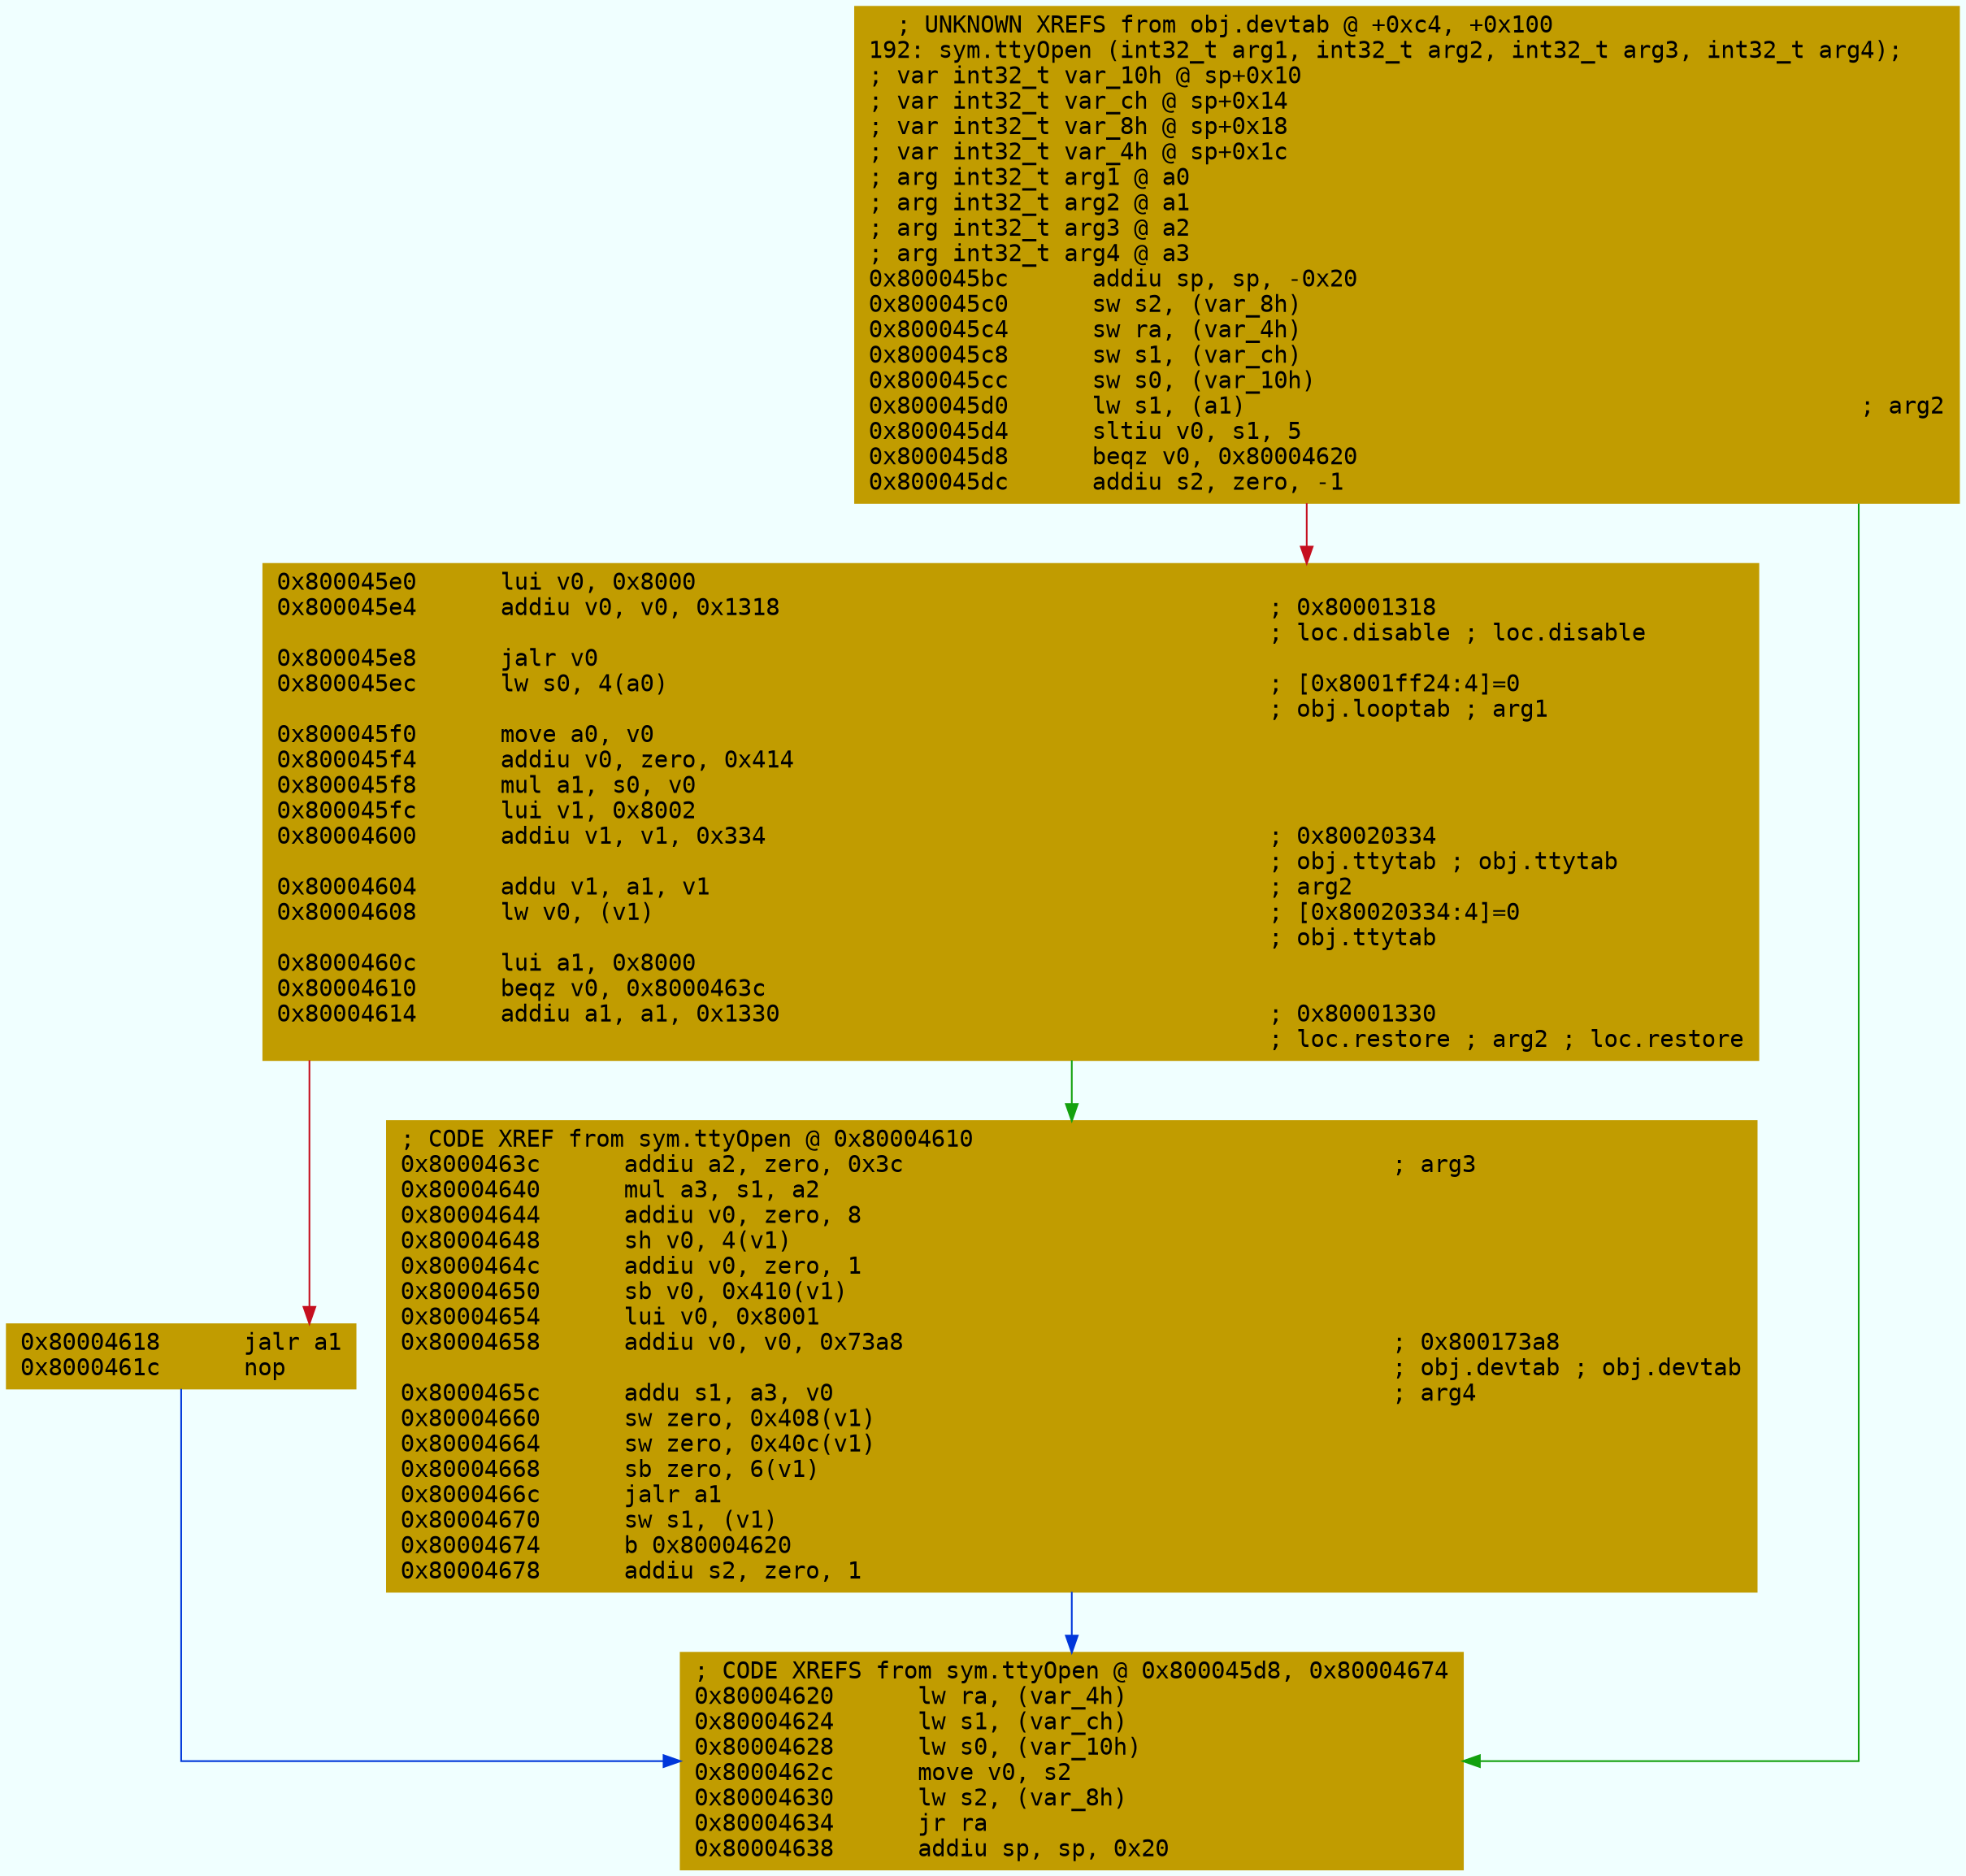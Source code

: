 digraph code {
	graph [bgcolor=azure fontsize=8 fontname="Courier" splines="ortho"];
	node [fillcolor=gray style=filled shape=box];
	edge [arrowhead="normal"];
	"0x800045bc" [URL="sym.ttyOpen/0x800045bc", fillcolor="#c19c00",color="#c19c00", fontname="Courier",label="  ; UNKNOWN XREFS from obj.devtab @ +0xc4, +0x100\l192: sym.ttyOpen (int32_t arg1, int32_t arg2, int32_t arg3, int32_t arg4);\l; var int32_t var_10h @ sp+0x10\l; var int32_t var_ch @ sp+0x14\l; var int32_t var_8h @ sp+0x18\l; var int32_t var_4h @ sp+0x1c\l; arg int32_t arg1 @ a0\l; arg int32_t arg2 @ a1\l; arg int32_t arg3 @ a2\l; arg int32_t arg4 @ a3\l0x800045bc      addiu sp, sp, -0x20\l0x800045c0      sw s2, (var_8h)\l0x800045c4      sw ra, (var_4h)\l0x800045c8      sw s1, (var_ch)\l0x800045cc      sw s0, (var_10h)\l0x800045d0      lw s1, (a1)                                            ; arg2\l0x800045d4      sltiu v0, s1, 5\l0x800045d8      beqz v0, 0x80004620\l0x800045dc      addiu s2, zero, -1\l"]
	"0x800045e0" [URL="sym.ttyOpen/0x800045e0", fillcolor="#c19c00",color="#c19c00", fontname="Courier",label="0x800045e0      lui v0, 0x8000\l0x800045e4      addiu v0, v0, 0x1318                                   ; 0x80001318\l                                                                       ; loc.disable ; loc.disable\l0x800045e8      jalr v0\l0x800045ec      lw s0, 4(a0)                                           ; [0x8001ff24:4]=0\l                                                                       ; obj.looptab ; arg1\l0x800045f0      move a0, v0\l0x800045f4      addiu v0, zero, 0x414\l0x800045f8      mul a1, s0, v0\l0x800045fc      lui v1, 0x8002\l0x80004600      addiu v1, v1, 0x334                                    ; 0x80020334\l                                                                       ; obj.ttytab ; obj.ttytab\l0x80004604      addu v1, a1, v1                                        ; arg2\l0x80004608      lw v0, (v1)                                            ; [0x80020334:4]=0\l                                                                       ; obj.ttytab\l0x8000460c      lui a1, 0x8000\l0x80004610      beqz v0, 0x8000463c\l0x80004614      addiu a1, a1, 0x1330                                   ; 0x80001330\l                                                                       ; loc.restore ; arg2 ; loc.restore\l"]
	"0x80004618" [URL="sym.ttyOpen/0x80004618", fillcolor="#c19c00",color="#c19c00", fontname="Courier",label="0x80004618      jalr a1\l0x8000461c      nop\l"]
	"0x80004620" [URL="sym.ttyOpen/0x80004620", fillcolor="#c19c00",color="#c19c00", fontname="Courier",label="; CODE XREFS from sym.ttyOpen @ 0x800045d8, 0x80004674\l0x80004620      lw ra, (var_4h)\l0x80004624      lw s1, (var_ch)\l0x80004628      lw s0, (var_10h)\l0x8000462c      move v0, s2\l0x80004630      lw s2, (var_8h)\l0x80004634      jr ra\l0x80004638      addiu sp, sp, 0x20\l"]
	"0x8000463c" [URL="sym.ttyOpen/0x8000463c", fillcolor="#c19c00",color="#c19c00", fontname="Courier",label="; CODE XREF from sym.ttyOpen @ 0x80004610\l0x8000463c      addiu a2, zero, 0x3c                                   ; arg3\l0x80004640      mul a3, s1, a2\l0x80004644      addiu v0, zero, 8\l0x80004648      sh v0, 4(v1)\l0x8000464c      addiu v0, zero, 1\l0x80004650      sb v0, 0x410(v1)\l0x80004654      lui v0, 0x8001\l0x80004658      addiu v0, v0, 0x73a8                                   ; 0x800173a8\l                                                                       ; obj.devtab ; obj.devtab\l0x8000465c      addu s1, a3, v0                                        ; arg4\l0x80004660      sw zero, 0x408(v1)\l0x80004664      sw zero, 0x40c(v1)\l0x80004668      sb zero, 6(v1)\l0x8000466c      jalr a1\l0x80004670      sw s1, (v1)\l0x80004674      b 0x80004620\l0x80004678      addiu s2, zero, 1\l"]
        "0x800045bc" -> "0x80004620" [color="#13a10e"];
        "0x800045bc" -> "0x800045e0" [color="#c50f1f"];
        "0x800045e0" -> "0x8000463c" [color="#13a10e"];
        "0x800045e0" -> "0x80004618" [color="#c50f1f"];
        "0x80004618" -> "0x80004620" [color="#0037da"];
        "0x8000463c" -> "0x80004620" [color="#0037da"];
}
